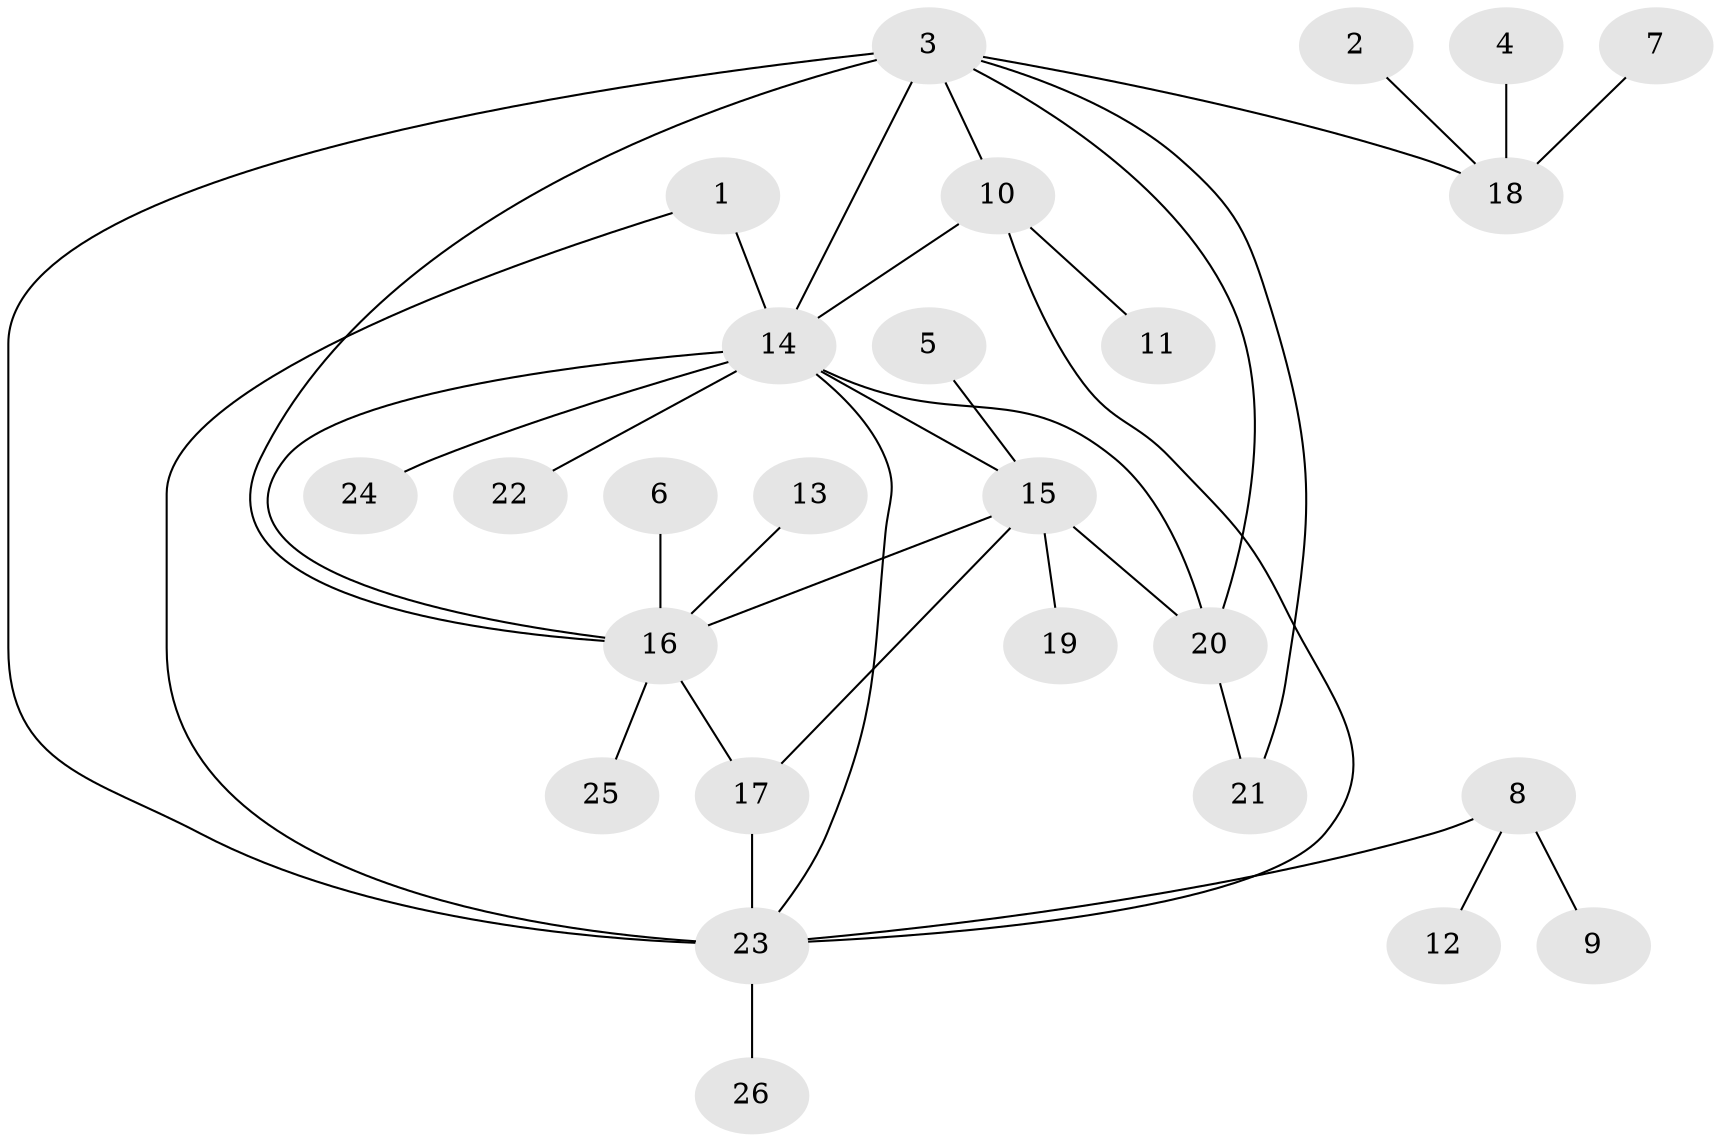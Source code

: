 // original degree distribution, {3: 0.057692307692307696, 8: 0.019230769230769232, 9: 0.019230769230769232, 5: 0.038461538461538464, 7: 0.019230769230769232, 12: 0.019230769230769232, 2: 0.21153846153846154, 6: 0.038461538461538464, 4: 0.057692307692307696, 1: 0.5192307692307693}
// Generated by graph-tools (version 1.1) at 2025/26/03/09/25 03:26:48]
// undirected, 26 vertices, 36 edges
graph export_dot {
graph [start="1"]
  node [color=gray90,style=filled];
  1;
  2;
  3;
  4;
  5;
  6;
  7;
  8;
  9;
  10;
  11;
  12;
  13;
  14;
  15;
  16;
  17;
  18;
  19;
  20;
  21;
  22;
  23;
  24;
  25;
  26;
  1 -- 14 [weight=1.0];
  1 -- 23 [weight=1.0];
  2 -- 18 [weight=1.0];
  3 -- 10 [weight=1.0];
  3 -- 14 [weight=1.0];
  3 -- 16 [weight=1.0];
  3 -- 18 [weight=1.0];
  3 -- 20 [weight=1.0];
  3 -- 21 [weight=1.0];
  3 -- 23 [weight=2.0];
  4 -- 18 [weight=1.0];
  5 -- 15 [weight=1.0];
  6 -- 16 [weight=1.0];
  7 -- 18 [weight=1.0];
  8 -- 9 [weight=1.0];
  8 -- 12 [weight=1.0];
  8 -- 23 [weight=1.0];
  10 -- 11 [weight=1.0];
  10 -- 14 [weight=1.0];
  10 -- 23 [weight=1.0];
  13 -- 16 [weight=1.0];
  14 -- 15 [weight=2.0];
  14 -- 16 [weight=1.0];
  14 -- 20 [weight=1.0];
  14 -- 22 [weight=1.0];
  14 -- 23 [weight=1.0];
  14 -- 24 [weight=1.0];
  15 -- 16 [weight=1.0];
  15 -- 17 [weight=1.0];
  15 -- 19 [weight=1.0];
  15 -- 20 [weight=1.0];
  16 -- 17 [weight=1.0];
  16 -- 25 [weight=1.0];
  17 -- 23 [weight=1.0];
  20 -- 21 [weight=1.0];
  23 -- 26 [weight=1.0];
}
